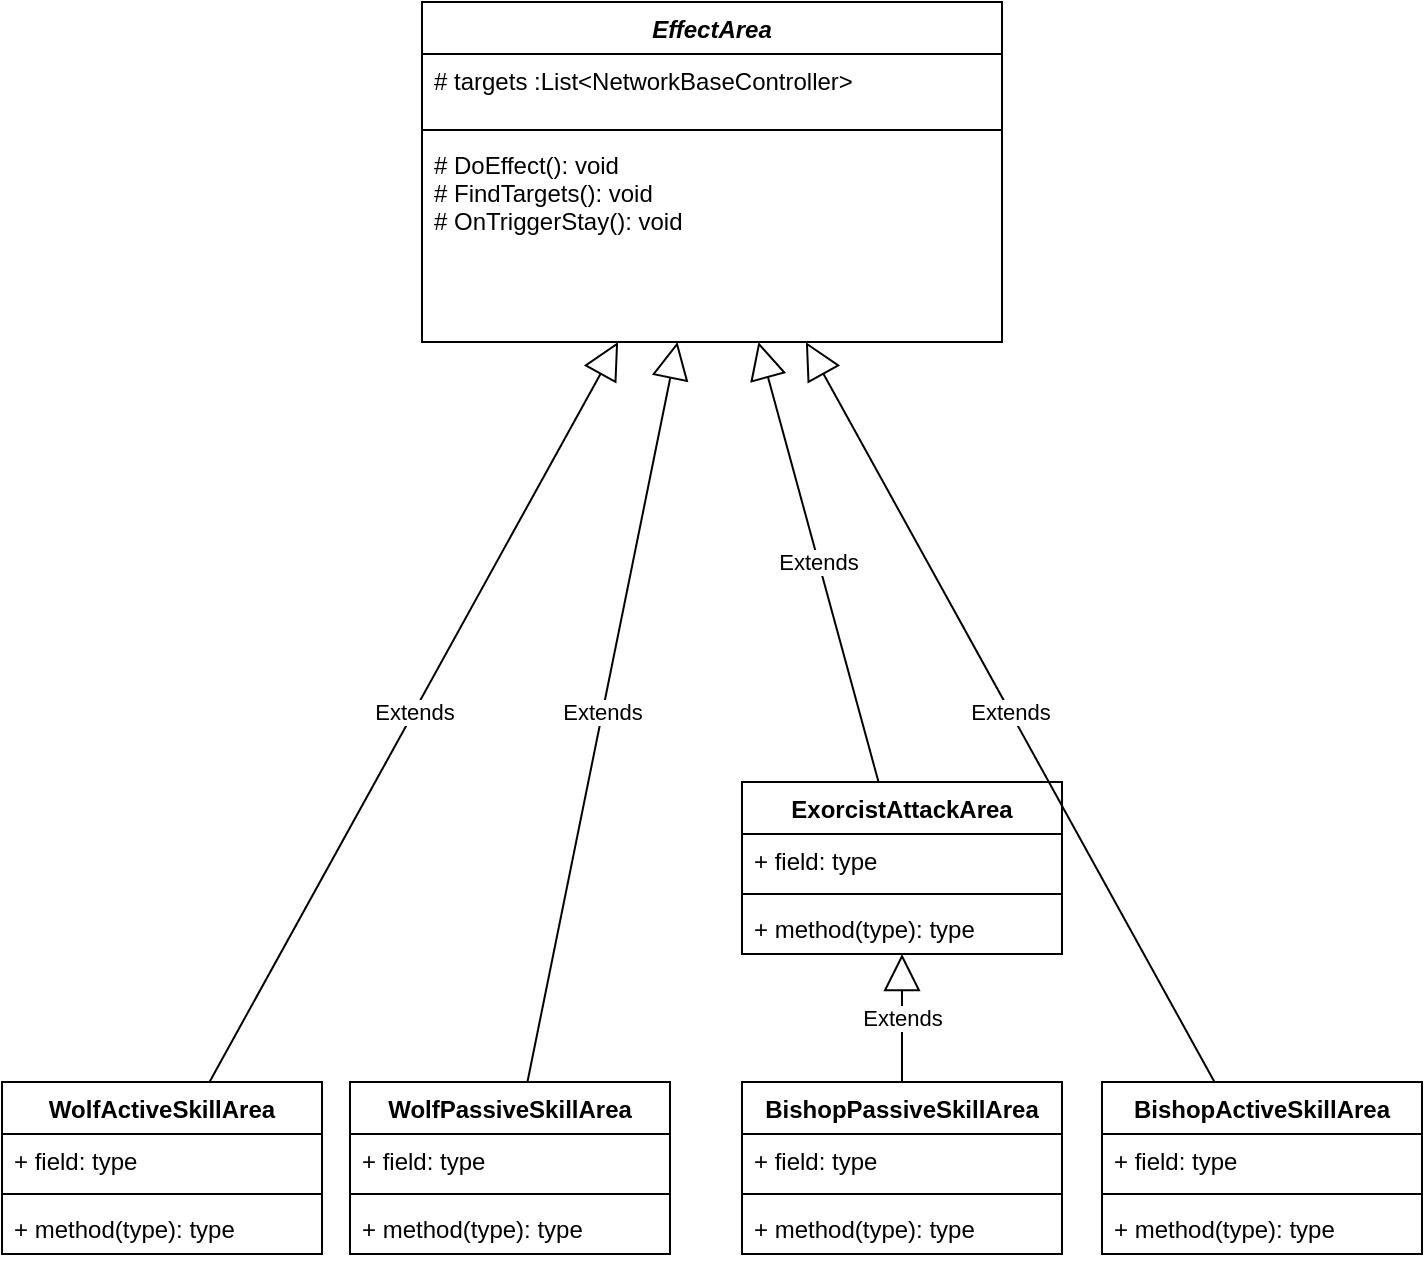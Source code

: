 <mxfile version="13.9.9" type="device"><diagram id="C5RBs43oDa-KdzZeNtuy" name="Page-1"><mxGraphModel dx="1886" dy="998" grid="1" gridSize="10" guides="1" tooltips="1" connect="1" arrows="1" fold="1" page="1" pageScale="1" pageWidth="827" pageHeight="1169" math="0" shadow="0"><root><mxCell id="WIyWlLk6GJQsqaUBKTNV-0"/><mxCell id="WIyWlLk6GJQsqaUBKTNV-1" parent="WIyWlLk6GJQsqaUBKTNV-0"/><mxCell id="mCvfNxcsaiVHOr0Mv-WI-1" value="EffectArea" style="swimlane;fontStyle=3;align=center;verticalAlign=top;childLayout=stackLayout;horizontal=1;startSize=26;horizontalStack=0;resizeParent=1;resizeParentMax=0;resizeLast=0;collapsible=1;marginBottom=0;" parent="WIyWlLk6GJQsqaUBKTNV-1" vertex="1"><mxGeometry x="290" y="100" width="290" height="170" as="geometry"/></mxCell><mxCell id="mCvfNxcsaiVHOr0Mv-WI-2" value="# targets :List&lt;NetworkBaseController&gt;" style="text;strokeColor=none;fillColor=none;align=left;verticalAlign=top;spacingLeft=4;spacingRight=4;overflow=hidden;rotatable=0;points=[[0,0.5],[1,0.5]];portConstraint=eastwest;" parent="mCvfNxcsaiVHOr0Mv-WI-1" vertex="1"><mxGeometry y="26" width="290" height="34" as="geometry"/></mxCell><mxCell id="mCvfNxcsaiVHOr0Mv-WI-3" value="" style="line;strokeWidth=1;fillColor=none;align=left;verticalAlign=middle;spacingTop=-1;spacingLeft=3;spacingRight=3;rotatable=0;labelPosition=right;points=[];portConstraint=eastwest;" parent="mCvfNxcsaiVHOr0Mv-WI-1" vertex="1"><mxGeometry y="60" width="290" height="8" as="geometry"/></mxCell><mxCell id="mCvfNxcsaiVHOr0Mv-WI-4" value="# DoEffect(): void&#10;# FindTargets(): void&#10;# OnTriggerStay(): void" style="text;strokeColor=none;fillColor=none;align=left;verticalAlign=top;spacingLeft=4;spacingRight=4;overflow=hidden;rotatable=0;points=[[0,0.5],[1,0.5]];portConstraint=eastwest;fontStyle=0" parent="mCvfNxcsaiVHOr0Mv-WI-1" vertex="1"><mxGeometry y="68" width="290" height="102" as="geometry"/></mxCell><mxCell id="mCvfNxcsaiVHOr0Mv-WI-16" value="WolfActiveSkillArea" style="swimlane;fontStyle=1;align=center;verticalAlign=top;childLayout=stackLayout;horizontal=1;startSize=26;horizontalStack=0;resizeParent=1;resizeParentMax=0;resizeLast=0;collapsible=1;marginBottom=0;" parent="WIyWlLk6GJQsqaUBKTNV-1" vertex="1"><mxGeometry x="80" y="640" width="160" height="86" as="geometry"/></mxCell><mxCell id="mCvfNxcsaiVHOr0Mv-WI-17" value="+ field: type" style="text;strokeColor=none;fillColor=none;align=left;verticalAlign=top;spacingLeft=4;spacingRight=4;overflow=hidden;rotatable=0;points=[[0,0.5],[1,0.5]];portConstraint=eastwest;" parent="mCvfNxcsaiVHOr0Mv-WI-16" vertex="1"><mxGeometry y="26" width="160" height="26" as="geometry"/></mxCell><mxCell id="mCvfNxcsaiVHOr0Mv-WI-18" value="" style="line;strokeWidth=1;fillColor=none;align=left;verticalAlign=middle;spacingTop=-1;spacingLeft=3;spacingRight=3;rotatable=0;labelPosition=right;points=[];portConstraint=eastwest;" parent="mCvfNxcsaiVHOr0Mv-WI-16" vertex="1"><mxGeometry y="52" width="160" height="8" as="geometry"/></mxCell><mxCell id="mCvfNxcsaiVHOr0Mv-WI-19" value="+ method(type): type" style="text;strokeColor=none;fillColor=none;align=left;verticalAlign=top;spacingLeft=4;spacingRight=4;overflow=hidden;rotatable=0;points=[[0,0.5],[1,0.5]];portConstraint=eastwest;" parent="mCvfNxcsaiVHOr0Mv-WI-16" vertex="1"><mxGeometry y="60" width="160" height="26" as="geometry"/></mxCell><mxCell id="mCvfNxcsaiVHOr0Mv-WI-20" value="ExorcistAttackArea" style="swimlane;fontStyle=1;align=center;verticalAlign=top;childLayout=stackLayout;horizontal=1;startSize=26;horizontalStack=0;resizeParent=1;resizeParentMax=0;resizeLast=0;collapsible=1;marginBottom=0;" parent="WIyWlLk6GJQsqaUBKTNV-1" vertex="1"><mxGeometry x="450" y="490" width="160" height="86" as="geometry"/></mxCell><mxCell id="mCvfNxcsaiVHOr0Mv-WI-21" value="+ field: type" style="text;strokeColor=none;fillColor=none;align=left;verticalAlign=top;spacingLeft=4;spacingRight=4;overflow=hidden;rotatable=0;points=[[0,0.5],[1,0.5]];portConstraint=eastwest;" parent="mCvfNxcsaiVHOr0Mv-WI-20" vertex="1"><mxGeometry y="26" width="160" height="26" as="geometry"/></mxCell><mxCell id="mCvfNxcsaiVHOr0Mv-WI-22" value="" style="line;strokeWidth=1;fillColor=none;align=left;verticalAlign=middle;spacingTop=-1;spacingLeft=3;spacingRight=3;rotatable=0;labelPosition=right;points=[];portConstraint=eastwest;" parent="mCvfNxcsaiVHOr0Mv-WI-20" vertex="1"><mxGeometry y="52" width="160" height="8" as="geometry"/></mxCell><mxCell id="mCvfNxcsaiVHOr0Mv-WI-23" value="+ method(type): type" style="text;strokeColor=none;fillColor=none;align=left;verticalAlign=top;spacingLeft=4;spacingRight=4;overflow=hidden;rotatable=0;points=[[0,0.5],[1,0.5]];portConstraint=eastwest;" parent="mCvfNxcsaiVHOr0Mv-WI-20" vertex="1"><mxGeometry y="60" width="160" height="26" as="geometry"/></mxCell><mxCell id="mCvfNxcsaiVHOr0Mv-WI-24" value="Extends" style="endArrow=block;endSize=16;endFill=0;html=1;" parent="WIyWlLk6GJQsqaUBKTNV-1" source="mCvfNxcsaiVHOr0Mv-WI-16" target="mCvfNxcsaiVHOr0Mv-WI-1" edge="1"><mxGeometry width="160" relative="1" as="geometry"><mxPoint x="370" y="450" as="sourcePoint"/><mxPoint x="160" y="416" as="targetPoint"/></mxGeometry></mxCell><mxCell id="mCvfNxcsaiVHOr0Mv-WI-25" value="Extends" style="endArrow=block;endSize=16;endFill=0;html=1;" parent="WIyWlLk6GJQsqaUBKTNV-1" source="mCvfNxcsaiVHOr0Mv-WI-20" target="mCvfNxcsaiVHOr0Mv-WI-1" edge="1"><mxGeometry width="160" relative="1" as="geometry"><mxPoint x="202.098" y="595" as="sourcePoint"/><mxPoint x="740" y="436" as="targetPoint"/></mxGeometry></mxCell><mxCell id="4dW0FpywTH-oxwywAkoM-0" value="WolfPassiveSkillArea" style="swimlane;fontStyle=1;align=center;verticalAlign=top;childLayout=stackLayout;horizontal=1;startSize=26;horizontalStack=0;resizeParent=1;resizeParentMax=0;resizeLast=0;collapsible=1;marginBottom=0;" vertex="1" parent="WIyWlLk6GJQsqaUBKTNV-1"><mxGeometry x="254" y="640" width="160" height="86" as="geometry"/></mxCell><mxCell id="4dW0FpywTH-oxwywAkoM-1" value="+ field: type" style="text;strokeColor=none;fillColor=none;align=left;verticalAlign=top;spacingLeft=4;spacingRight=4;overflow=hidden;rotatable=0;points=[[0,0.5],[1,0.5]];portConstraint=eastwest;" vertex="1" parent="4dW0FpywTH-oxwywAkoM-0"><mxGeometry y="26" width="160" height="26" as="geometry"/></mxCell><mxCell id="4dW0FpywTH-oxwywAkoM-2" value="" style="line;strokeWidth=1;fillColor=none;align=left;verticalAlign=middle;spacingTop=-1;spacingLeft=3;spacingRight=3;rotatable=0;labelPosition=right;points=[];portConstraint=eastwest;" vertex="1" parent="4dW0FpywTH-oxwywAkoM-0"><mxGeometry y="52" width="160" height="8" as="geometry"/></mxCell><mxCell id="4dW0FpywTH-oxwywAkoM-3" value="+ method(type): type" style="text;strokeColor=none;fillColor=none;align=left;verticalAlign=top;spacingLeft=4;spacingRight=4;overflow=hidden;rotatable=0;points=[[0,0.5],[1,0.5]];portConstraint=eastwest;" vertex="1" parent="4dW0FpywTH-oxwywAkoM-0"><mxGeometry y="60" width="160" height="26" as="geometry"/></mxCell><mxCell id="4dW0FpywTH-oxwywAkoM-4" value="Extends" style="endArrow=block;endSize=16;endFill=0;html=1;" edge="1" parent="WIyWlLk6GJQsqaUBKTNV-1" source="4dW0FpywTH-oxwywAkoM-0" target="mCvfNxcsaiVHOr0Mv-WI-1"><mxGeometry width="160" relative="1" as="geometry"><mxPoint x="249.497" y="480" as="sourcePoint"/><mxPoint x="386.692" y="280" as="targetPoint"/></mxGeometry></mxCell><mxCell id="4dW0FpywTH-oxwywAkoM-5" value="BishopActiveSkillArea" style="swimlane;fontStyle=1;align=center;verticalAlign=top;childLayout=stackLayout;horizontal=1;startSize=26;horizontalStack=0;resizeParent=1;resizeParentMax=0;resizeLast=0;collapsible=1;marginBottom=0;" vertex="1" parent="WIyWlLk6GJQsqaUBKTNV-1"><mxGeometry x="630" y="640" width="160" height="86" as="geometry"/></mxCell><mxCell id="4dW0FpywTH-oxwywAkoM-6" value="+ field: type" style="text;strokeColor=none;fillColor=none;align=left;verticalAlign=top;spacingLeft=4;spacingRight=4;overflow=hidden;rotatable=0;points=[[0,0.5],[1,0.5]];portConstraint=eastwest;" vertex="1" parent="4dW0FpywTH-oxwywAkoM-5"><mxGeometry y="26" width="160" height="26" as="geometry"/></mxCell><mxCell id="4dW0FpywTH-oxwywAkoM-7" value="" style="line;strokeWidth=1;fillColor=none;align=left;verticalAlign=middle;spacingTop=-1;spacingLeft=3;spacingRight=3;rotatable=0;labelPosition=right;points=[];portConstraint=eastwest;" vertex="1" parent="4dW0FpywTH-oxwywAkoM-5"><mxGeometry y="52" width="160" height="8" as="geometry"/></mxCell><mxCell id="4dW0FpywTH-oxwywAkoM-8" value="+ method(type): type" style="text;strokeColor=none;fillColor=none;align=left;verticalAlign=top;spacingLeft=4;spacingRight=4;overflow=hidden;rotatable=0;points=[[0,0.5],[1,0.5]];portConstraint=eastwest;" vertex="1" parent="4dW0FpywTH-oxwywAkoM-5"><mxGeometry y="60" width="160" height="26" as="geometry"/></mxCell><mxCell id="4dW0FpywTH-oxwywAkoM-9" value="BishopPassiveSkillArea" style="swimlane;fontStyle=1;align=center;verticalAlign=top;childLayout=stackLayout;horizontal=1;startSize=26;horizontalStack=0;resizeParent=1;resizeParentMax=0;resizeLast=0;collapsible=1;marginBottom=0;" vertex="1" parent="WIyWlLk6GJQsqaUBKTNV-1"><mxGeometry x="450" y="640" width="160" height="86" as="geometry"/></mxCell><mxCell id="4dW0FpywTH-oxwywAkoM-10" value="+ field: type" style="text;strokeColor=none;fillColor=none;align=left;verticalAlign=top;spacingLeft=4;spacingRight=4;overflow=hidden;rotatable=0;points=[[0,0.5],[1,0.5]];portConstraint=eastwest;" vertex="1" parent="4dW0FpywTH-oxwywAkoM-9"><mxGeometry y="26" width="160" height="26" as="geometry"/></mxCell><mxCell id="4dW0FpywTH-oxwywAkoM-11" value="" style="line;strokeWidth=1;fillColor=none;align=left;verticalAlign=middle;spacingTop=-1;spacingLeft=3;spacingRight=3;rotatable=0;labelPosition=right;points=[];portConstraint=eastwest;" vertex="1" parent="4dW0FpywTH-oxwywAkoM-9"><mxGeometry y="52" width="160" height="8" as="geometry"/></mxCell><mxCell id="4dW0FpywTH-oxwywAkoM-12" value="+ method(type): type" style="text;strokeColor=none;fillColor=none;align=left;verticalAlign=top;spacingLeft=4;spacingRight=4;overflow=hidden;rotatable=0;points=[[0,0.5],[1,0.5]];portConstraint=eastwest;" vertex="1" parent="4dW0FpywTH-oxwywAkoM-9"><mxGeometry y="60" width="160" height="26" as="geometry"/></mxCell><mxCell id="4dW0FpywTH-oxwywAkoM-13" value="Extends" style="endArrow=block;endSize=16;endFill=0;html=1;" edge="1" parent="WIyWlLk6GJQsqaUBKTNV-1" source="4dW0FpywTH-oxwywAkoM-9" target="mCvfNxcsaiVHOr0Mv-WI-20"><mxGeometry width="160" relative="1" as="geometry"><mxPoint x="710" y="400" as="sourcePoint"/><mxPoint x="870" y="400" as="targetPoint"/></mxGeometry></mxCell><mxCell id="4dW0FpywTH-oxwywAkoM-14" value="Extends" style="endArrow=block;endSize=16;endFill=0;html=1;" edge="1" parent="WIyWlLk6GJQsqaUBKTNV-1" source="4dW0FpywTH-oxwywAkoM-5" target="mCvfNxcsaiVHOr0Mv-WI-1"><mxGeometry width="160" relative="1" as="geometry"><mxPoint x="710" y="400" as="sourcePoint"/><mxPoint x="870" y="400" as="targetPoint"/></mxGeometry></mxCell></root></mxGraphModel></diagram></mxfile>